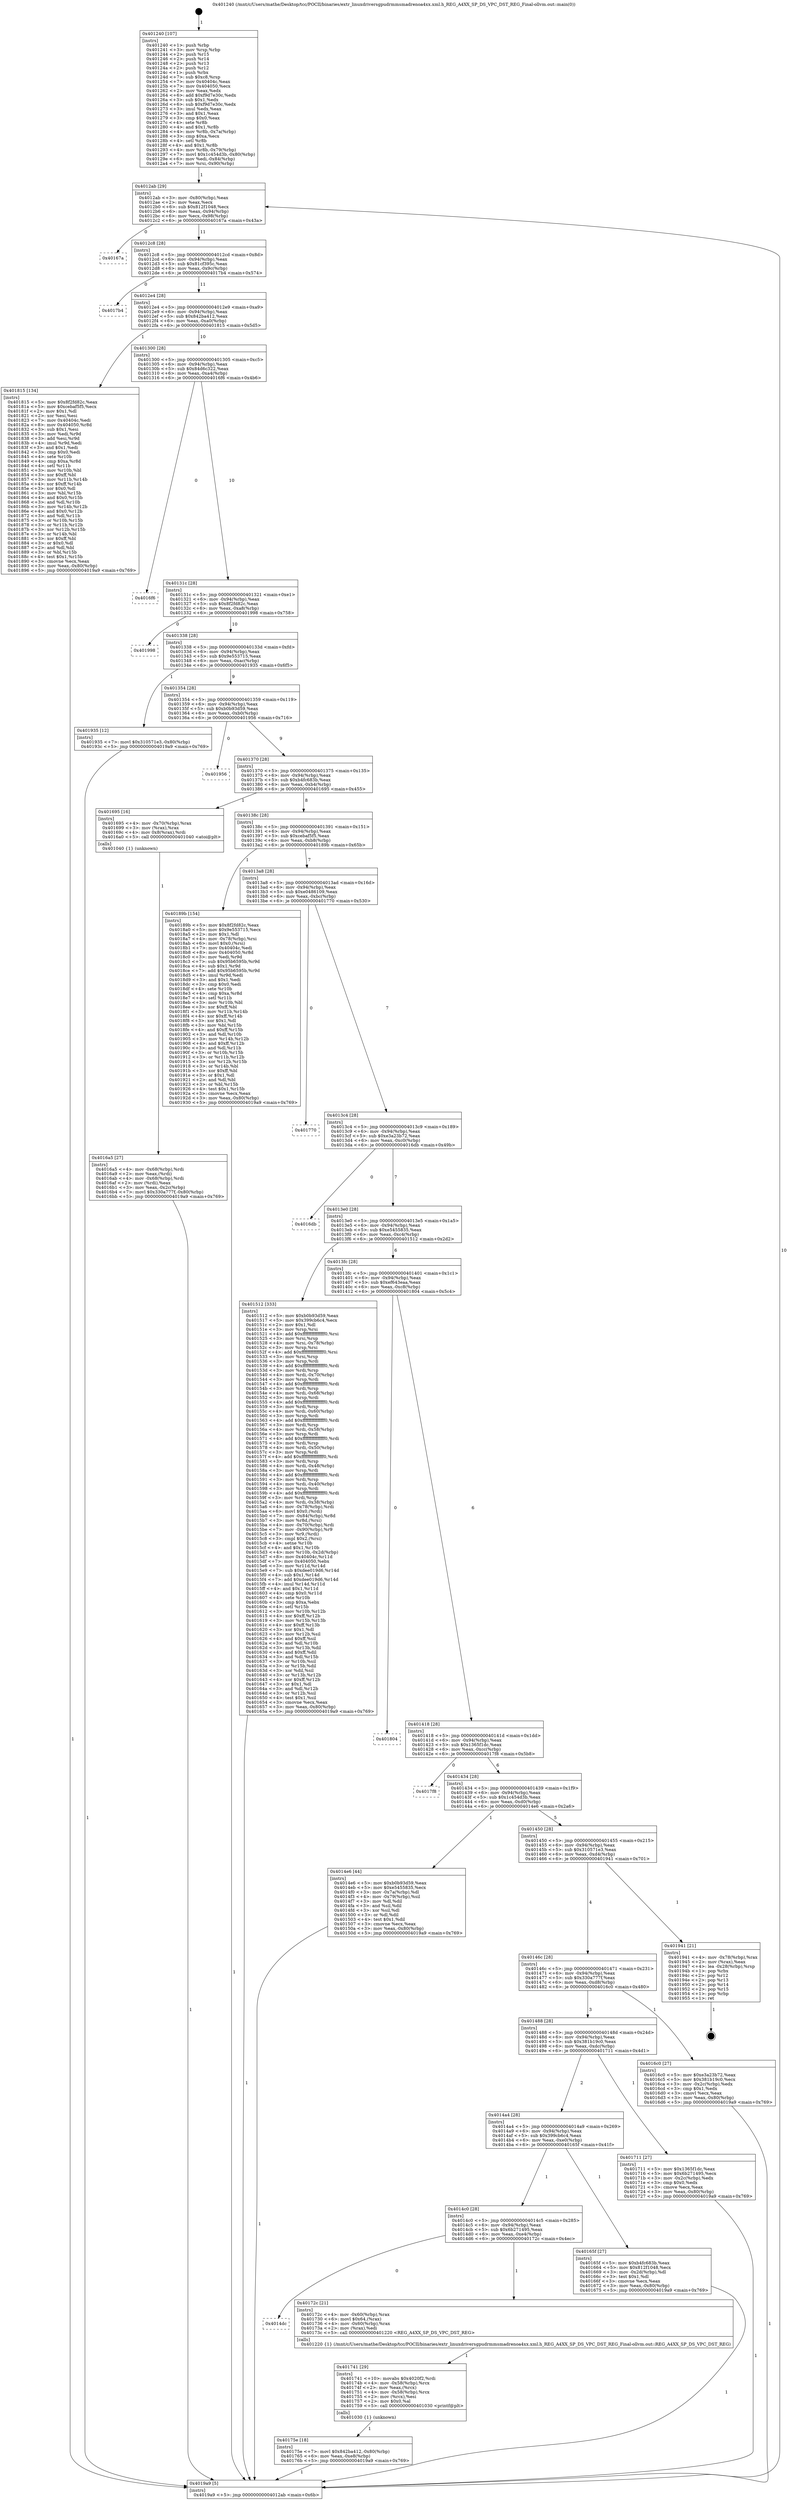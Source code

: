 digraph "0x401240" {
  label = "0x401240 (/mnt/c/Users/mathe/Desktop/tcc/POCII/binaries/extr_linuxdriversgpudrmmsmadrenoa4xx.xml.h_REG_A4XX_SP_DS_VPC_DST_REG_Final-ollvm.out::main(0))"
  labelloc = "t"
  node[shape=record]

  Entry [label="",width=0.3,height=0.3,shape=circle,fillcolor=black,style=filled]
  "0x4012ab" [label="{
     0x4012ab [29]\l
     | [instrs]\l
     &nbsp;&nbsp;0x4012ab \<+3\>: mov -0x80(%rbp),%eax\l
     &nbsp;&nbsp;0x4012ae \<+2\>: mov %eax,%ecx\l
     &nbsp;&nbsp;0x4012b0 \<+6\>: sub $0x812f1048,%ecx\l
     &nbsp;&nbsp;0x4012b6 \<+6\>: mov %eax,-0x94(%rbp)\l
     &nbsp;&nbsp;0x4012bc \<+6\>: mov %ecx,-0x98(%rbp)\l
     &nbsp;&nbsp;0x4012c2 \<+6\>: je 000000000040167a \<main+0x43a\>\l
  }"]
  "0x40167a" [label="{
     0x40167a\l
  }", style=dashed]
  "0x4012c8" [label="{
     0x4012c8 [28]\l
     | [instrs]\l
     &nbsp;&nbsp;0x4012c8 \<+5\>: jmp 00000000004012cd \<main+0x8d\>\l
     &nbsp;&nbsp;0x4012cd \<+6\>: mov -0x94(%rbp),%eax\l
     &nbsp;&nbsp;0x4012d3 \<+5\>: sub $0x81cf395c,%eax\l
     &nbsp;&nbsp;0x4012d8 \<+6\>: mov %eax,-0x9c(%rbp)\l
     &nbsp;&nbsp;0x4012de \<+6\>: je 00000000004017b4 \<main+0x574\>\l
  }"]
  Exit [label="",width=0.3,height=0.3,shape=circle,fillcolor=black,style=filled,peripheries=2]
  "0x4017b4" [label="{
     0x4017b4\l
  }", style=dashed]
  "0x4012e4" [label="{
     0x4012e4 [28]\l
     | [instrs]\l
     &nbsp;&nbsp;0x4012e4 \<+5\>: jmp 00000000004012e9 \<main+0xa9\>\l
     &nbsp;&nbsp;0x4012e9 \<+6\>: mov -0x94(%rbp),%eax\l
     &nbsp;&nbsp;0x4012ef \<+5\>: sub $0x842ba412,%eax\l
     &nbsp;&nbsp;0x4012f4 \<+6\>: mov %eax,-0xa0(%rbp)\l
     &nbsp;&nbsp;0x4012fa \<+6\>: je 0000000000401815 \<main+0x5d5\>\l
  }"]
  "0x40175e" [label="{
     0x40175e [18]\l
     | [instrs]\l
     &nbsp;&nbsp;0x40175e \<+7\>: movl $0x842ba412,-0x80(%rbp)\l
     &nbsp;&nbsp;0x401765 \<+6\>: mov %eax,-0xe8(%rbp)\l
     &nbsp;&nbsp;0x40176b \<+5\>: jmp 00000000004019a9 \<main+0x769\>\l
  }"]
  "0x401815" [label="{
     0x401815 [134]\l
     | [instrs]\l
     &nbsp;&nbsp;0x401815 \<+5\>: mov $0x8f2fd82c,%eax\l
     &nbsp;&nbsp;0x40181a \<+5\>: mov $0xcebaf5f5,%ecx\l
     &nbsp;&nbsp;0x40181f \<+2\>: mov $0x1,%dl\l
     &nbsp;&nbsp;0x401821 \<+2\>: xor %esi,%esi\l
     &nbsp;&nbsp;0x401823 \<+7\>: mov 0x40404c,%edi\l
     &nbsp;&nbsp;0x40182a \<+8\>: mov 0x404050,%r8d\l
     &nbsp;&nbsp;0x401832 \<+3\>: sub $0x1,%esi\l
     &nbsp;&nbsp;0x401835 \<+3\>: mov %edi,%r9d\l
     &nbsp;&nbsp;0x401838 \<+3\>: add %esi,%r9d\l
     &nbsp;&nbsp;0x40183b \<+4\>: imul %r9d,%edi\l
     &nbsp;&nbsp;0x40183f \<+3\>: and $0x1,%edi\l
     &nbsp;&nbsp;0x401842 \<+3\>: cmp $0x0,%edi\l
     &nbsp;&nbsp;0x401845 \<+4\>: sete %r10b\l
     &nbsp;&nbsp;0x401849 \<+4\>: cmp $0xa,%r8d\l
     &nbsp;&nbsp;0x40184d \<+4\>: setl %r11b\l
     &nbsp;&nbsp;0x401851 \<+3\>: mov %r10b,%bl\l
     &nbsp;&nbsp;0x401854 \<+3\>: xor $0xff,%bl\l
     &nbsp;&nbsp;0x401857 \<+3\>: mov %r11b,%r14b\l
     &nbsp;&nbsp;0x40185a \<+4\>: xor $0xff,%r14b\l
     &nbsp;&nbsp;0x40185e \<+3\>: xor $0x0,%dl\l
     &nbsp;&nbsp;0x401861 \<+3\>: mov %bl,%r15b\l
     &nbsp;&nbsp;0x401864 \<+4\>: and $0x0,%r15b\l
     &nbsp;&nbsp;0x401868 \<+3\>: and %dl,%r10b\l
     &nbsp;&nbsp;0x40186b \<+3\>: mov %r14b,%r12b\l
     &nbsp;&nbsp;0x40186e \<+4\>: and $0x0,%r12b\l
     &nbsp;&nbsp;0x401872 \<+3\>: and %dl,%r11b\l
     &nbsp;&nbsp;0x401875 \<+3\>: or %r10b,%r15b\l
     &nbsp;&nbsp;0x401878 \<+3\>: or %r11b,%r12b\l
     &nbsp;&nbsp;0x40187b \<+3\>: xor %r12b,%r15b\l
     &nbsp;&nbsp;0x40187e \<+3\>: or %r14b,%bl\l
     &nbsp;&nbsp;0x401881 \<+3\>: xor $0xff,%bl\l
     &nbsp;&nbsp;0x401884 \<+3\>: or $0x0,%dl\l
     &nbsp;&nbsp;0x401887 \<+2\>: and %dl,%bl\l
     &nbsp;&nbsp;0x401889 \<+3\>: or %bl,%r15b\l
     &nbsp;&nbsp;0x40188c \<+4\>: test $0x1,%r15b\l
     &nbsp;&nbsp;0x401890 \<+3\>: cmovne %ecx,%eax\l
     &nbsp;&nbsp;0x401893 \<+3\>: mov %eax,-0x80(%rbp)\l
     &nbsp;&nbsp;0x401896 \<+5\>: jmp 00000000004019a9 \<main+0x769\>\l
  }"]
  "0x401300" [label="{
     0x401300 [28]\l
     | [instrs]\l
     &nbsp;&nbsp;0x401300 \<+5\>: jmp 0000000000401305 \<main+0xc5\>\l
     &nbsp;&nbsp;0x401305 \<+6\>: mov -0x94(%rbp),%eax\l
     &nbsp;&nbsp;0x40130b \<+5\>: sub $0x84d6c322,%eax\l
     &nbsp;&nbsp;0x401310 \<+6\>: mov %eax,-0xa4(%rbp)\l
     &nbsp;&nbsp;0x401316 \<+6\>: je 00000000004016f6 \<main+0x4b6\>\l
  }"]
  "0x401741" [label="{
     0x401741 [29]\l
     | [instrs]\l
     &nbsp;&nbsp;0x401741 \<+10\>: movabs $0x4020f2,%rdi\l
     &nbsp;&nbsp;0x40174b \<+4\>: mov -0x58(%rbp),%rcx\l
     &nbsp;&nbsp;0x40174f \<+2\>: mov %eax,(%rcx)\l
     &nbsp;&nbsp;0x401751 \<+4\>: mov -0x58(%rbp),%rcx\l
     &nbsp;&nbsp;0x401755 \<+2\>: mov (%rcx),%esi\l
     &nbsp;&nbsp;0x401757 \<+2\>: mov $0x0,%al\l
     &nbsp;&nbsp;0x401759 \<+5\>: call 0000000000401030 \<printf@plt\>\l
     | [calls]\l
     &nbsp;&nbsp;0x401030 \{1\} (unknown)\l
  }"]
  "0x4016f6" [label="{
     0x4016f6\l
  }", style=dashed]
  "0x40131c" [label="{
     0x40131c [28]\l
     | [instrs]\l
     &nbsp;&nbsp;0x40131c \<+5\>: jmp 0000000000401321 \<main+0xe1\>\l
     &nbsp;&nbsp;0x401321 \<+6\>: mov -0x94(%rbp),%eax\l
     &nbsp;&nbsp;0x401327 \<+5\>: sub $0x8f2fd82c,%eax\l
     &nbsp;&nbsp;0x40132c \<+6\>: mov %eax,-0xa8(%rbp)\l
     &nbsp;&nbsp;0x401332 \<+6\>: je 0000000000401998 \<main+0x758\>\l
  }"]
  "0x4014dc" [label="{
     0x4014dc\l
  }", style=dashed]
  "0x401998" [label="{
     0x401998\l
  }", style=dashed]
  "0x401338" [label="{
     0x401338 [28]\l
     | [instrs]\l
     &nbsp;&nbsp;0x401338 \<+5\>: jmp 000000000040133d \<main+0xfd\>\l
     &nbsp;&nbsp;0x40133d \<+6\>: mov -0x94(%rbp),%eax\l
     &nbsp;&nbsp;0x401343 \<+5\>: sub $0x9e553715,%eax\l
     &nbsp;&nbsp;0x401348 \<+6\>: mov %eax,-0xac(%rbp)\l
     &nbsp;&nbsp;0x40134e \<+6\>: je 0000000000401935 \<main+0x6f5\>\l
  }"]
  "0x40172c" [label="{
     0x40172c [21]\l
     | [instrs]\l
     &nbsp;&nbsp;0x40172c \<+4\>: mov -0x60(%rbp),%rax\l
     &nbsp;&nbsp;0x401730 \<+6\>: movl $0x64,(%rax)\l
     &nbsp;&nbsp;0x401736 \<+4\>: mov -0x60(%rbp),%rax\l
     &nbsp;&nbsp;0x40173a \<+2\>: mov (%rax),%edi\l
     &nbsp;&nbsp;0x40173c \<+5\>: call 0000000000401220 \<REG_A4XX_SP_DS_VPC_DST_REG\>\l
     | [calls]\l
     &nbsp;&nbsp;0x401220 \{1\} (/mnt/c/Users/mathe/Desktop/tcc/POCII/binaries/extr_linuxdriversgpudrmmsmadrenoa4xx.xml.h_REG_A4XX_SP_DS_VPC_DST_REG_Final-ollvm.out::REG_A4XX_SP_DS_VPC_DST_REG)\l
  }"]
  "0x401935" [label="{
     0x401935 [12]\l
     | [instrs]\l
     &nbsp;&nbsp;0x401935 \<+7\>: movl $0x310571e3,-0x80(%rbp)\l
     &nbsp;&nbsp;0x40193c \<+5\>: jmp 00000000004019a9 \<main+0x769\>\l
  }"]
  "0x401354" [label="{
     0x401354 [28]\l
     | [instrs]\l
     &nbsp;&nbsp;0x401354 \<+5\>: jmp 0000000000401359 \<main+0x119\>\l
     &nbsp;&nbsp;0x401359 \<+6\>: mov -0x94(%rbp),%eax\l
     &nbsp;&nbsp;0x40135f \<+5\>: sub $0xb0b93d59,%eax\l
     &nbsp;&nbsp;0x401364 \<+6\>: mov %eax,-0xb0(%rbp)\l
     &nbsp;&nbsp;0x40136a \<+6\>: je 0000000000401956 \<main+0x716\>\l
  }"]
  "0x4016a5" [label="{
     0x4016a5 [27]\l
     | [instrs]\l
     &nbsp;&nbsp;0x4016a5 \<+4\>: mov -0x68(%rbp),%rdi\l
     &nbsp;&nbsp;0x4016a9 \<+2\>: mov %eax,(%rdi)\l
     &nbsp;&nbsp;0x4016ab \<+4\>: mov -0x68(%rbp),%rdi\l
     &nbsp;&nbsp;0x4016af \<+2\>: mov (%rdi),%eax\l
     &nbsp;&nbsp;0x4016b1 \<+3\>: mov %eax,-0x2c(%rbp)\l
     &nbsp;&nbsp;0x4016b4 \<+7\>: movl $0x330a777f,-0x80(%rbp)\l
     &nbsp;&nbsp;0x4016bb \<+5\>: jmp 00000000004019a9 \<main+0x769\>\l
  }"]
  "0x401956" [label="{
     0x401956\l
  }", style=dashed]
  "0x401370" [label="{
     0x401370 [28]\l
     | [instrs]\l
     &nbsp;&nbsp;0x401370 \<+5\>: jmp 0000000000401375 \<main+0x135\>\l
     &nbsp;&nbsp;0x401375 \<+6\>: mov -0x94(%rbp),%eax\l
     &nbsp;&nbsp;0x40137b \<+5\>: sub $0xb4fc683b,%eax\l
     &nbsp;&nbsp;0x401380 \<+6\>: mov %eax,-0xb4(%rbp)\l
     &nbsp;&nbsp;0x401386 \<+6\>: je 0000000000401695 \<main+0x455\>\l
  }"]
  "0x4014c0" [label="{
     0x4014c0 [28]\l
     | [instrs]\l
     &nbsp;&nbsp;0x4014c0 \<+5\>: jmp 00000000004014c5 \<main+0x285\>\l
     &nbsp;&nbsp;0x4014c5 \<+6\>: mov -0x94(%rbp),%eax\l
     &nbsp;&nbsp;0x4014cb \<+5\>: sub $0x6b271495,%eax\l
     &nbsp;&nbsp;0x4014d0 \<+6\>: mov %eax,-0xe4(%rbp)\l
     &nbsp;&nbsp;0x4014d6 \<+6\>: je 000000000040172c \<main+0x4ec\>\l
  }"]
  "0x401695" [label="{
     0x401695 [16]\l
     | [instrs]\l
     &nbsp;&nbsp;0x401695 \<+4\>: mov -0x70(%rbp),%rax\l
     &nbsp;&nbsp;0x401699 \<+3\>: mov (%rax),%rax\l
     &nbsp;&nbsp;0x40169c \<+4\>: mov 0x8(%rax),%rdi\l
     &nbsp;&nbsp;0x4016a0 \<+5\>: call 0000000000401040 \<atoi@plt\>\l
     | [calls]\l
     &nbsp;&nbsp;0x401040 \{1\} (unknown)\l
  }"]
  "0x40138c" [label="{
     0x40138c [28]\l
     | [instrs]\l
     &nbsp;&nbsp;0x40138c \<+5\>: jmp 0000000000401391 \<main+0x151\>\l
     &nbsp;&nbsp;0x401391 \<+6\>: mov -0x94(%rbp),%eax\l
     &nbsp;&nbsp;0x401397 \<+5\>: sub $0xcebaf5f5,%eax\l
     &nbsp;&nbsp;0x40139c \<+6\>: mov %eax,-0xb8(%rbp)\l
     &nbsp;&nbsp;0x4013a2 \<+6\>: je 000000000040189b \<main+0x65b\>\l
  }"]
  "0x40165f" [label="{
     0x40165f [27]\l
     | [instrs]\l
     &nbsp;&nbsp;0x40165f \<+5\>: mov $0xb4fc683b,%eax\l
     &nbsp;&nbsp;0x401664 \<+5\>: mov $0x812f1048,%ecx\l
     &nbsp;&nbsp;0x401669 \<+3\>: mov -0x2d(%rbp),%dl\l
     &nbsp;&nbsp;0x40166c \<+3\>: test $0x1,%dl\l
     &nbsp;&nbsp;0x40166f \<+3\>: cmovne %ecx,%eax\l
     &nbsp;&nbsp;0x401672 \<+3\>: mov %eax,-0x80(%rbp)\l
     &nbsp;&nbsp;0x401675 \<+5\>: jmp 00000000004019a9 \<main+0x769\>\l
  }"]
  "0x40189b" [label="{
     0x40189b [154]\l
     | [instrs]\l
     &nbsp;&nbsp;0x40189b \<+5\>: mov $0x8f2fd82c,%eax\l
     &nbsp;&nbsp;0x4018a0 \<+5\>: mov $0x9e553715,%ecx\l
     &nbsp;&nbsp;0x4018a5 \<+2\>: mov $0x1,%dl\l
     &nbsp;&nbsp;0x4018a7 \<+4\>: mov -0x78(%rbp),%rsi\l
     &nbsp;&nbsp;0x4018ab \<+6\>: movl $0x0,(%rsi)\l
     &nbsp;&nbsp;0x4018b1 \<+7\>: mov 0x40404c,%edi\l
     &nbsp;&nbsp;0x4018b8 \<+8\>: mov 0x404050,%r8d\l
     &nbsp;&nbsp;0x4018c0 \<+3\>: mov %edi,%r9d\l
     &nbsp;&nbsp;0x4018c3 \<+7\>: sub $0x95b6595b,%r9d\l
     &nbsp;&nbsp;0x4018ca \<+4\>: sub $0x1,%r9d\l
     &nbsp;&nbsp;0x4018ce \<+7\>: add $0x95b6595b,%r9d\l
     &nbsp;&nbsp;0x4018d5 \<+4\>: imul %r9d,%edi\l
     &nbsp;&nbsp;0x4018d9 \<+3\>: and $0x1,%edi\l
     &nbsp;&nbsp;0x4018dc \<+3\>: cmp $0x0,%edi\l
     &nbsp;&nbsp;0x4018df \<+4\>: sete %r10b\l
     &nbsp;&nbsp;0x4018e3 \<+4\>: cmp $0xa,%r8d\l
     &nbsp;&nbsp;0x4018e7 \<+4\>: setl %r11b\l
     &nbsp;&nbsp;0x4018eb \<+3\>: mov %r10b,%bl\l
     &nbsp;&nbsp;0x4018ee \<+3\>: xor $0xff,%bl\l
     &nbsp;&nbsp;0x4018f1 \<+3\>: mov %r11b,%r14b\l
     &nbsp;&nbsp;0x4018f4 \<+4\>: xor $0xff,%r14b\l
     &nbsp;&nbsp;0x4018f8 \<+3\>: xor $0x1,%dl\l
     &nbsp;&nbsp;0x4018fb \<+3\>: mov %bl,%r15b\l
     &nbsp;&nbsp;0x4018fe \<+4\>: and $0xff,%r15b\l
     &nbsp;&nbsp;0x401902 \<+3\>: and %dl,%r10b\l
     &nbsp;&nbsp;0x401905 \<+3\>: mov %r14b,%r12b\l
     &nbsp;&nbsp;0x401908 \<+4\>: and $0xff,%r12b\l
     &nbsp;&nbsp;0x40190c \<+3\>: and %dl,%r11b\l
     &nbsp;&nbsp;0x40190f \<+3\>: or %r10b,%r15b\l
     &nbsp;&nbsp;0x401912 \<+3\>: or %r11b,%r12b\l
     &nbsp;&nbsp;0x401915 \<+3\>: xor %r12b,%r15b\l
     &nbsp;&nbsp;0x401918 \<+3\>: or %r14b,%bl\l
     &nbsp;&nbsp;0x40191b \<+3\>: xor $0xff,%bl\l
     &nbsp;&nbsp;0x40191e \<+3\>: or $0x1,%dl\l
     &nbsp;&nbsp;0x401921 \<+2\>: and %dl,%bl\l
     &nbsp;&nbsp;0x401923 \<+3\>: or %bl,%r15b\l
     &nbsp;&nbsp;0x401926 \<+4\>: test $0x1,%r15b\l
     &nbsp;&nbsp;0x40192a \<+3\>: cmovne %ecx,%eax\l
     &nbsp;&nbsp;0x40192d \<+3\>: mov %eax,-0x80(%rbp)\l
     &nbsp;&nbsp;0x401930 \<+5\>: jmp 00000000004019a9 \<main+0x769\>\l
  }"]
  "0x4013a8" [label="{
     0x4013a8 [28]\l
     | [instrs]\l
     &nbsp;&nbsp;0x4013a8 \<+5\>: jmp 00000000004013ad \<main+0x16d\>\l
     &nbsp;&nbsp;0x4013ad \<+6\>: mov -0x94(%rbp),%eax\l
     &nbsp;&nbsp;0x4013b3 \<+5\>: sub $0xe0486109,%eax\l
     &nbsp;&nbsp;0x4013b8 \<+6\>: mov %eax,-0xbc(%rbp)\l
     &nbsp;&nbsp;0x4013be \<+6\>: je 0000000000401770 \<main+0x530\>\l
  }"]
  "0x4014a4" [label="{
     0x4014a4 [28]\l
     | [instrs]\l
     &nbsp;&nbsp;0x4014a4 \<+5\>: jmp 00000000004014a9 \<main+0x269\>\l
     &nbsp;&nbsp;0x4014a9 \<+6\>: mov -0x94(%rbp),%eax\l
     &nbsp;&nbsp;0x4014af \<+5\>: sub $0x399cb6c4,%eax\l
     &nbsp;&nbsp;0x4014b4 \<+6\>: mov %eax,-0xe0(%rbp)\l
     &nbsp;&nbsp;0x4014ba \<+6\>: je 000000000040165f \<main+0x41f\>\l
  }"]
  "0x401770" [label="{
     0x401770\l
  }", style=dashed]
  "0x4013c4" [label="{
     0x4013c4 [28]\l
     | [instrs]\l
     &nbsp;&nbsp;0x4013c4 \<+5\>: jmp 00000000004013c9 \<main+0x189\>\l
     &nbsp;&nbsp;0x4013c9 \<+6\>: mov -0x94(%rbp),%eax\l
     &nbsp;&nbsp;0x4013cf \<+5\>: sub $0xe3a23b72,%eax\l
     &nbsp;&nbsp;0x4013d4 \<+6\>: mov %eax,-0xc0(%rbp)\l
     &nbsp;&nbsp;0x4013da \<+6\>: je 00000000004016db \<main+0x49b\>\l
  }"]
  "0x401711" [label="{
     0x401711 [27]\l
     | [instrs]\l
     &nbsp;&nbsp;0x401711 \<+5\>: mov $0x1365f1dc,%eax\l
     &nbsp;&nbsp;0x401716 \<+5\>: mov $0x6b271495,%ecx\l
     &nbsp;&nbsp;0x40171b \<+3\>: mov -0x2c(%rbp),%edx\l
     &nbsp;&nbsp;0x40171e \<+3\>: cmp $0x0,%edx\l
     &nbsp;&nbsp;0x401721 \<+3\>: cmove %ecx,%eax\l
     &nbsp;&nbsp;0x401724 \<+3\>: mov %eax,-0x80(%rbp)\l
     &nbsp;&nbsp;0x401727 \<+5\>: jmp 00000000004019a9 \<main+0x769\>\l
  }"]
  "0x4016db" [label="{
     0x4016db\l
  }", style=dashed]
  "0x4013e0" [label="{
     0x4013e0 [28]\l
     | [instrs]\l
     &nbsp;&nbsp;0x4013e0 \<+5\>: jmp 00000000004013e5 \<main+0x1a5\>\l
     &nbsp;&nbsp;0x4013e5 \<+6\>: mov -0x94(%rbp),%eax\l
     &nbsp;&nbsp;0x4013eb \<+5\>: sub $0xe5455835,%eax\l
     &nbsp;&nbsp;0x4013f0 \<+6\>: mov %eax,-0xc4(%rbp)\l
     &nbsp;&nbsp;0x4013f6 \<+6\>: je 0000000000401512 \<main+0x2d2\>\l
  }"]
  "0x401488" [label="{
     0x401488 [28]\l
     | [instrs]\l
     &nbsp;&nbsp;0x401488 \<+5\>: jmp 000000000040148d \<main+0x24d\>\l
     &nbsp;&nbsp;0x40148d \<+6\>: mov -0x94(%rbp),%eax\l
     &nbsp;&nbsp;0x401493 \<+5\>: sub $0x381b19c0,%eax\l
     &nbsp;&nbsp;0x401498 \<+6\>: mov %eax,-0xdc(%rbp)\l
     &nbsp;&nbsp;0x40149e \<+6\>: je 0000000000401711 \<main+0x4d1\>\l
  }"]
  "0x401512" [label="{
     0x401512 [333]\l
     | [instrs]\l
     &nbsp;&nbsp;0x401512 \<+5\>: mov $0xb0b93d59,%eax\l
     &nbsp;&nbsp;0x401517 \<+5\>: mov $0x399cb6c4,%ecx\l
     &nbsp;&nbsp;0x40151c \<+2\>: mov $0x1,%dl\l
     &nbsp;&nbsp;0x40151e \<+3\>: mov %rsp,%rsi\l
     &nbsp;&nbsp;0x401521 \<+4\>: add $0xfffffffffffffff0,%rsi\l
     &nbsp;&nbsp;0x401525 \<+3\>: mov %rsi,%rsp\l
     &nbsp;&nbsp;0x401528 \<+4\>: mov %rsi,-0x78(%rbp)\l
     &nbsp;&nbsp;0x40152c \<+3\>: mov %rsp,%rsi\l
     &nbsp;&nbsp;0x40152f \<+4\>: add $0xfffffffffffffff0,%rsi\l
     &nbsp;&nbsp;0x401533 \<+3\>: mov %rsi,%rsp\l
     &nbsp;&nbsp;0x401536 \<+3\>: mov %rsp,%rdi\l
     &nbsp;&nbsp;0x401539 \<+4\>: add $0xfffffffffffffff0,%rdi\l
     &nbsp;&nbsp;0x40153d \<+3\>: mov %rdi,%rsp\l
     &nbsp;&nbsp;0x401540 \<+4\>: mov %rdi,-0x70(%rbp)\l
     &nbsp;&nbsp;0x401544 \<+3\>: mov %rsp,%rdi\l
     &nbsp;&nbsp;0x401547 \<+4\>: add $0xfffffffffffffff0,%rdi\l
     &nbsp;&nbsp;0x40154b \<+3\>: mov %rdi,%rsp\l
     &nbsp;&nbsp;0x40154e \<+4\>: mov %rdi,-0x68(%rbp)\l
     &nbsp;&nbsp;0x401552 \<+3\>: mov %rsp,%rdi\l
     &nbsp;&nbsp;0x401555 \<+4\>: add $0xfffffffffffffff0,%rdi\l
     &nbsp;&nbsp;0x401559 \<+3\>: mov %rdi,%rsp\l
     &nbsp;&nbsp;0x40155c \<+4\>: mov %rdi,-0x60(%rbp)\l
     &nbsp;&nbsp;0x401560 \<+3\>: mov %rsp,%rdi\l
     &nbsp;&nbsp;0x401563 \<+4\>: add $0xfffffffffffffff0,%rdi\l
     &nbsp;&nbsp;0x401567 \<+3\>: mov %rdi,%rsp\l
     &nbsp;&nbsp;0x40156a \<+4\>: mov %rdi,-0x58(%rbp)\l
     &nbsp;&nbsp;0x40156e \<+3\>: mov %rsp,%rdi\l
     &nbsp;&nbsp;0x401571 \<+4\>: add $0xfffffffffffffff0,%rdi\l
     &nbsp;&nbsp;0x401575 \<+3\>: mov %rdi,%rsp\l
     &nbsp;&nbsp;0x401578 \<+4\>: mov %rdi,-0x50(%rbp)\l
     &nbsp;&nbsp;0x40157c \<+3\>: mov %rsp,%rdi\l
     &nbsp;&nbsp;0x40157f \<+4\>: add $0xfffffffffffffff0,%rdi\l
     &nbsp;&nbsp;0x401583 \<+3\>: mov %rdi,%rsp\l
     &nbsp;&nbsp;0x401586 \<+4\>: mov %rdi,-0x48(%rbp)\l
     &nbsp;&nbsp;0x40158a \<+3\>: mov %rsp,%rdi\l
     &nbsp;&nbsp;0x40158d \<+4\>: add $0xfffffffffffffff0,%rdi\l
     &nbsp;&nbsp;0x401591 \<+3\>: mov %rdi,%rsp\l
     &nbsp;&nbsp;0x401594 \<+4\>: mov %rdi,-0x40(%rbp)\l
     &nbsp;&nbsp;0x401598 \<+3\>: mov %rsp,%rdi\l
     &nbsp;&nbsp;0x40159b \<+4\>: add $0xfffffffffffffff0,%rdi\l
     &nbsp;&nbsp;0x40159f \<+3\>: mov %rdi,%rsp\l
     &nbsp;&nbsp;0x4015a2 \<+4\>: mov %rdi,-0x38(%rbp)\l
     &nbsp;&nbsp;0x4015a6 \<+4\>: mov -0x78(%rbp),%rdi\l
     &nbsp;&nbsp;0x4015aa \<+6\>: movl $0x0,(%rdi)\l
     &nbsp;&nbsp;0x4015b0 \<+7\>: mov -0x84(%rbp),%r8d\l
     &nbsp;&nbsp;0x4015b7 \<+3\>: mov %r8d,(%rsi)\l
     &nbsp;&nbsp;0x4015ba \<+4\>: mov -0x70(%rbp),%rdi\l
     &nbsp;&nbsp;0x4015be \<+7\>: mov -0x90(%rbp),%r9\l
     &nbsp;&nbsp;0x4015c5 \<+3\>: mov %r9,(%rdi)\l
     &nbsp;&nbsp;0x4015c8 \<+3\>: cmpl $0x2,(%rsi)\l
     &nbsp;&nbsp;0x4015cb \<+4\>: setne %r10b\l
     &nbsp;&nbsp;0x4015cf \<+4\>: and $0x1,%r10b\l
     &nbsp;&nbsp;0x4015d3 \<+4\>: mov %r10b,-0x2d(%rbp)\l
     &nbsp;&nbsp;0x4015d7 \<+8\>: mov 0x40404c,%r11d\l
     &nbsp;&nbsp;0x4015df \<+7\>: mov 0x404050,%ebx\l
     &nbsp;&nbsp;0x4015e6 \<+3\>: mov %r11d,%r14d\l
     &nbsp;&nbsp;0x4015e9 \<+7\>: sub $0xdee019d6,%r14d\l
     &nbsp;&nbsp;0x4015f0 \<+4\>: sub $0x1,%r14d\l
     &nbsp;&nbsp;0x4015f4 \<+7\>: add $0xdee019d6,%r14d\l
     &nbsp;&nbsp;0x4015fb \<+4\>: imul %r14d,%r11d\l
     &nbsp;&nbsp;0x4015ff \<+4\>: and $0x1,%r11d\l
     &nbsp;&nbsp;0x401603 \<+4\>: cmp $0x0,%r11d\l
     &nbsp;&nbsp;0x401607 \<+4\>: sete %r10b\l
     &nbsp;&nbsp;0x40160b \<+3\>: cmp $0xa,%ebx\l
     &nbsp;&nbsp;0x40160e \<+4\>: setl %r15b\l
     &nbsp;&nbsp;0x401612 \<+3\>: mov %r10b,%r12b\l
     &nbsp;&nbsp;0x401615 \<+4\>: xor $0xff,%r12b\l
     &nbsp;&nbsp;0x401619 \<+3\>: mov %r15b,%r13b\l
     &nbsp;&nbsp;0x40161c \<+4\>: xor $0xff,%r13b\l
     &nbsp;&nbsp;0x401620 \<+3\>: xor $0x1,%dl\l
     &nbsp;&nbsp;0x401623 \<+3\>: mov %r12b,%sil\l
     &nbsp;&nbsp;0x401626 \<+4\>: and $0xff,%sil\l
     &nbsp;&nbsp;0x40162a \<+3\>: and %dl,%r10b\l
     &nbsp;&nbsp;0x40162d \<+3\>: mov %r13b,%dil\l
     &nbsp;&nbsp;0x401630 \<+4\>: and $0xff,%dil\l
     &nbsp;&nbsp;0x401634 \<+3\>: and %dl,%r15b\l
     &nbsp;&nbsp;0x401637 \<+3\>: or %r10b,%sil\l
     &nbsp;&nbsp;0x40163a \<+3\>: or %r15b,%dil\l
     &nbsp;&nbsp;0x40163d \<+3\>: xor %dil,%sil\l
     &nbsp;&nbsp;0x401640 \<+3\>: or %r13b,%r12b\l
     &nbsp;&nbsp;0x401643 \<+4\>: xor $0xff,%r12b\l
     &nbsp;&nbsp;0x401647 \<+3\>: or $0x1,%dl\l
     &nbsp;&nbsp;0x40164a \<+3\>: and %dl,%r12b\l
     &nbsp;&nbsp;0x40164d \<+3\>: or %r12b,%sil\l
     &nbsp;&nbsp;0x401650 \<+4\>: test $0x1,%sil\l
     &nbsp;&nbsp;0x401654 \<+3\>: cmovne %ecx,%eax\l
     &nbsp;&nbsp;0x401657 \<+3\>: mov %eax,-0x80(%rbp)\l
     &nbsp;&nbsp;0x40165a \<+5\>: jmp 00000000004019a9 \<main+0x769\>\l
  }"]
  "0x4013fc" [label="{
     0x4013fc [28]\l
     | [instrs]\l
     &nbsp;&nbsp;0x4013fc \<+5\>: jmp 0000000000401401 \<main+0x1c1\>\l
     &nbsp;&nbsp;0x401401 \<+6\>: mov -0x94(%rbp),%eax\l
     &nbsp;&nbsp;0x401407 \<+5\>: sub $0xef643eaa,%eax\l
     &nbsp;&nbsp;0x40140c \<+6\>: mov %eax,-0xc8(%rbp)\l
     &nbsp;&nbsp;0x401412 \<+6\>: je 0000000000401804 \<main+0x5c4\>\l
  }"]
  "0x4016c0" [label="{
     0x4016c0 [27]\l
     | [instrs]\l
     &nbsp;&nbsp;0x4016c0 \<+5\>: mov $0xe3a23b72,%eax\l
     &nbsp;&nbsp;0x4016c5 \<+5\>: mov $0x381b19c0,%ecx\l
     &nbsp;&nbsp;0x4016ca \<+3\>: mov -0x2c(%rbp),%edx\l
     &nbsp;&nbsp;0x4016cd \<+3\>: cmp $0x1,%edx\l
     &nbsp;&nbsp;0x4016d0 \<+3\>: cmovl %ecx,%eax\l
     &nbsp;&nbsp;0x4016d3 \<+3\>: mov %eax,-0x80(%rbp)\l
     &nbsp;&nbsp;0x4016d6 \<+5\>: jmp 00000000004019a9 \<main+0x769\>\l
  }"]
  "0x401804" [label="{
     0x401804\l
  }", style=dashed]
  "0x401418" [label="{
     0x401418 [28]\l
     | [instrs]\l
     &nbsp;&nbsp;0x401418 \<+5\>: jmp 000000000040141d \<main+0x1dd\>\l
     &nbsp;&nbsp;0x40141d \<+6\>: mov -0x94(%rbp),%eax\l
     &nbsp;&nbsp;0x401423 \<+5\>: sub $0x1365f1dc,%eax\l
     &nbsp;&nbsp;0x401428 \<+6\>: mov %eax,-0xcc(%rbp)\l
     &nbsp;&nbsp;0x40142e \<+6\>: je 00000000004017f8 \<main+0x5b8\>\l
  }"]
  "0x40146c" [label="{
     0x40146c [28]\l
     | [instrs]\l
     &nbsp;&nbsp;0x40146c \<+5\>: jmp 0000000000401471 \<main+0x231\>\l
     &nbsp;&nbsp;0x401471 \<+6\>: mov -0x94(%rbp),%eax\l
     &nbsp;&nbsp;0x401477 \<+5\>: sub $0x330a777f,%eax\l
     &nbsp;&nbsp;0x40147c \<+6\>: mov %eax,-0xd8(%rbp)\l
     &nbsp;&nbsp;0x401482 \<+6\>: je 00000000004016c0 \<main+0x480\>\l
  }"]
  "0x4017f8" [label="{
     0x4017f8\l
  }", style=dashed]
  "0x401434" [label="{
     0x401434 [28]\l
     | [instrs]\l
     &nbsp;&nbsp;0x401434 \<+5\>: jmp 0000000000401439 \<main+0x1f9\>\l
     &nbsp;&nbsp;0x401439 \<+6\>: mov -0x94(%rbp),%eax\l
     &nbsp;&nbsp;0x40143f \<+5\>: sub $0x1c454d3b,%eax\l
     &nbsp;&nbsp;0x401444 \<+6\>: mov %eax,-0xd0(%rbp)\l
     &nbsp;&nbsp;0x40144a \<+6\>: je 00000000004014e6 \<main+0x2a6\>\l
  }"]
  "0x401941" [label="{
     0x401941 [21]\l
     | [instrs]\l
     &nbsp;&nbsp;0x401941 \<+4\>: mov -0x78(%rbp),%rax\l
     &nbsp;&nbsp;0x401945 \<+2\>: mov (%rax),%eax\l
     &nbsp;&nbsp;0x401947 \<+4\>: lea -0x28(%rbp),%rsp\l
     &nbsp;&nbsp;0x40194b \<+1\>: pop %rbx\l
     &nbsp;&nbsp;0x40194c \<+2\>: pop %r12\l
     &nbsp;&nbsp;0x40194e \<+2\>: pop %r13\l
     &nbsp;&nbsp;0x401950 \<+2\>: pop %r14\l
     &nbsp;&nbsp;0x401952 \<+2\>: pop %r15\l
     &nbsp;&nbsp;0x401954 \<+1\>: pop %rbp\l
     &nbsp;&nbsp;0x401955 \<+1\>: ret\l
  }"]
  "0x4014e6" [label="{
     0x4014e6 [44]\l
     | [instrs]\l
     &nbsp;&nbsp;0x4014e6 \<+5\>: mov $0xb0b93d59,%eax\l
     &nbsp;&nbsp;0x4014eb \<+5\>: mov $0xe5455835,%ecx\l
     &nbsp;&nbsp;0x4014f0 \<+3\>: mov -0x7a(%rbp),%dl\l
     &nbsp;&nbsp;0x4014f3 \<+4\>: mov -0x79(%rbp),%sil\l
     &nbsp;&nbsp;0x4014f7 \<+3\>: mov %dl,%dil\l
     &nbsp;&nbsp;0x4014fa \<+3\>: and %sil,%dil\l
     &nbsp;&nbsp;0x4014fd \<+3\>: xor %sil,%dl\l
     &nbsp;&nbsp;0x401500 \<+3\>: or %dl,%dil\l
     &nbsp;&nbsp;0x401503 \<+4\>: test $0x1,%dil\l
     &nbsp;&nbsp;0x401507 \<+3\>: cmovne %ecx,%eax\l
     &nbsp;&nbsp;0x40150a \<+3\>: mov %eax,-0x80(%rbp)\l
     &nbsp;&nbsp;0x40150d \<+5\>: jmp 00000000004019a9 \<main+0x769\>\l
  }"]
  "0x401450" [label="{
     0x401450 [28]\l
     | [instrs]\l
     &nbsp;&nbsp;0x401450 \<+5\>: jmp 0000000000401455 \<main+0x215\>\l
     &nbsp;&nbsp;0x401455 \<+6\>: mov -0x94(%rbp),%eax\l
     &nbsp;&nbsp;0x40145b \<+5\>: sub $0x310571e3,%eax\l
     &nbsp;&nbsp;0x401460 \<+6\>: mov %eax,-0xd4(%rbp)\l
     &nbsp;&nbsp;0x401466 \<+6\>: je 0000000000401941 \<main+0x701\>\l
  }"]
  "0x4019a9" [label="{
     0x4019a9 [5]\l
     | [instrs]\l
     &nbsp;&nbsp;0x4019a9 \<+5\>: jmp 00000000004012ab \<main+0x6b\>\l
  }"]
  "0x401240" [label="{
     0x401240 [107]\l
     | [instrs]\l
     &nbsp;&nbsp;0x401240 \<+1\>: push %rbp\l
     &nbsp;&nbsp;0x401241 \<+3\>: mov %rsp,%rbp\l
     &nbsp;&nbsp;0x401244 \<+2\>: push %r15\l
     &nbsp;&nbsp;0x401246 \<+2\>: push %r14\l
     &nbsp;&nbsp;0x401248 \<+2\>: push %r13\l
     &nbsp;&nbsp;0x40124a \<+2\>: push %r12\l
     &nbsp;&nbsp;0x40124c \<+1\>: push %rbx\l
     &nbsp;&nbsp;0x40124d \<+7\>: sub $0xc8,%rsp\l
     &nbsp;&nbsp;0x401254 \<+7\>: mov 0x40404c,%eax\l
     &nbsp;&nbsp;0x40125b \<+7\>: mov 0x404050,%ecx\l
     &nbsp;&nbsp;0x401262 \<+2\>: mov %eax,%edx\l
     &nbsp;&nbsp;0x401264 \<+6\>: add $0xf9d7e30c,%edx\l
     &nbsp;&nbsp;0x40126a \<+3\>: sub $0x1,%edx\l
     &nbsp;&nbsp;0x40126d \<+6\>: sub $0xf9d7e30c,%edx\l
     &nbsp;&nbsp;0x401273 \<+3\>: imul %edx,%eax\l
     &nbsp;&nbsp;0x401276 \<+3\>: and $0x1,%eax\l
     &nbsp;&nbsp;0x401279 \<+3\>: cmp $0x0,%eax\l
     &nbsp;&nbsp;0x40127c \<+4\>: sete %r8b\l
     &nbsp;&nbsp;0x401280 \<+4\>: and $0x1,%r8b\l
     &nbsp;&nbsp;0x401284 \<+4\>: mov %r8b,-0x7a(%rbp)\l
     &nbsp;&nbsp;0x401288 \<+3\>: cmp $0xa,%ecx\l
     &nbsp;&nbsp;0x40128b \<+4\>: setl %r8b\l
     &nbsp;&nbsp;0x40128f \<+4\>: and $0x1,%r8b\l
     &nbsp;&nbsp;0x401293 \<+4\>: mov %r8b,-0x79(%rbp)\l
     &nbsp;&nbsp;0x401297 \<+7\>: movl $0x1c454d3b,-0x80(%rbp)\l
     &nbsp;&nbsp;0x40129e \<+6\>: mov %edi,-0x84(%rbp)\l
     &nbsp;&nbsp;0x4012a4 \<+7\>: mov %rsi,-0x90(%rbp)\l
  }"]
  Entry -> "0x401240" [label=" 1"]
  "0x4012ab" -> "0x40167a" [label=" 0"]
  "0x4012ab" -> "0x4012c8" [label=" 11"]
  "0x401941" -> Exit [label=" 1"]
  "0x4012c8" -> "0x4017b4" [label=" 0"]
  "0x4012c8" -> "0x4012e4" [label=" 11"]
  "0x401935" -> "0x4019a9" [label=" 1"]
  "0x4012e4" -> "0x401815" [label=" 1"]
  "0x4012e4" -> "0x401300" [label=" 10"]
  "0x40189b" -> "0x4019a9" [label=" 1"]
  "0x401300" -> "0x4016f6" [label=" 0"]
  "0x401300" -> "0x40131c" [label=" 10"]
  "0x401815" -> "0x4019a9" [label=" 1"]
  "0x40131c" -> "0x401998" [label=" 0"]
  "0x40131c" -> "0x401338" [label=" 10"]
  "0x40175e" -> "0x4019a9" [label=" 1"]
  "0x401338" -> "0x401935" [label=" 1"]
  "0x401338" -> "0x401354" [label=" 9"]
  "0x401741" -> "0x40175e" [label=" 1"]
  "0x401354" -> "0x401956" [label=" 0"]
  "0x401354" -> "0x401370" [label=" 9"]
  "0x4014c0" -> "0x4014dc" [label=" 0"]
  "0x401370" -> "0x401695" [label=" 1"]
  "0x401370" -> "0x40138c" [label=" 8"]
  "0x4014c0" -> "0x40172c" [label=" 1"]
  "0x40138c" -> "0x40189b" [label=" 1"]
  "0x40138c" -> "0x4013a8" [label=" 7"]
  "0x40172c" -> "0x401741" [label=" 1"]
  "0x4013a8" -> "0x401770" [label=" 0"]
  "0x4013a8" -> "0x4013c4" [label=" 7"]
  "0x4016c0" -> "0x4019a9" [label=" 1"]
  "0x4013c4" -> "0x4016db" [label=" 0"]
  "0x4013c4" -> "0x4013e0" [label=" 7"]
  "0x4016a5" -> "0x4019a9" [label=" 1"]
  "0x4013e0" -> "0x401512" [label=" 1"]
  "0x4013e0" -> "0x4013fc" [label=" 6"]
  "0x40165f" -> "0x4019a9" [label=" 1"]
  "0x4013fc" -> "0x401804" [label=" 0"]
  "0x4013fc" -> "0x401418" [label=" 6"]
  "0x4014a4" -> "0x4014c0" [label=" 1"]
  "0x401418" -> "0x4017f8" [label=" 0"]
  "0x401418" -> "0x401434" [label=" 6"]
  "0x401711" -> "0x4019a9" [label=" 1"]
  "0x401434" -> "0x4014e6" [label=" 1"]
  "0x401434" -> "0x401450" [label=" 5"]
  "0x4014e6" -> "0x4019a9" [label=" 1"]
  "0x401240" -> "0x4012ab" [label=" 1"]
  "0x4019a9" -> "0x4012ab" [label=" 10"]
  "0x401488" -> "0x4014a4" [label=" 2"]
  "0x401512" -> "0x4019a9" [label=" 1"]
  "0x401488" -> "0x401711" [label=" 1"]
  "0x401450" -> "0x401941" [label=" 1"]
  "0x401450" -> "0x40146c" [label=" 4"]
  "0x4014a4" -> "0x40165f" [label=" 1"]
  "0x40146c" -> "0x4016c0" [label=" 1"]
  "0x40146c" -> "0x401488" [label=" 3"]
  "0x401695" -> "0x4016a5" [label=" 1"]
}
